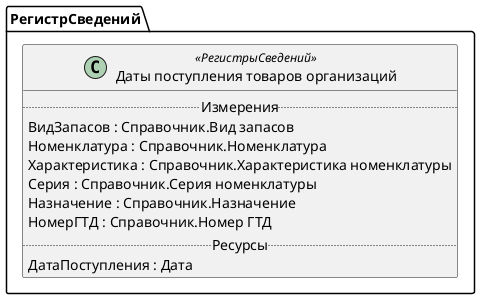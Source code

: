 ﻿@startuml ДатыПоступленияТоваровОрганизаций
'!include templates.wsd
'..\include templates.wsd
class РегистрСведений.ДатыПоступленияТоваровОрганизаций as "Даты поступления товаров организаций" <<РегистрыСведений>>
{
..Измерения..
ВидЗапасов : Справочник.Вид запасов
Номенклатура : Справочник.Номенклатура
Характеристика : Справочник.Характеристика номенклатуры
Серия : Справочник.Серия номенклатуры
Назначение : Справочник.Назначение
НомерГТД : Справочник.Номер ГТД
..Ресурсы..
ДатаПоступления : Дата
}
@enduml
